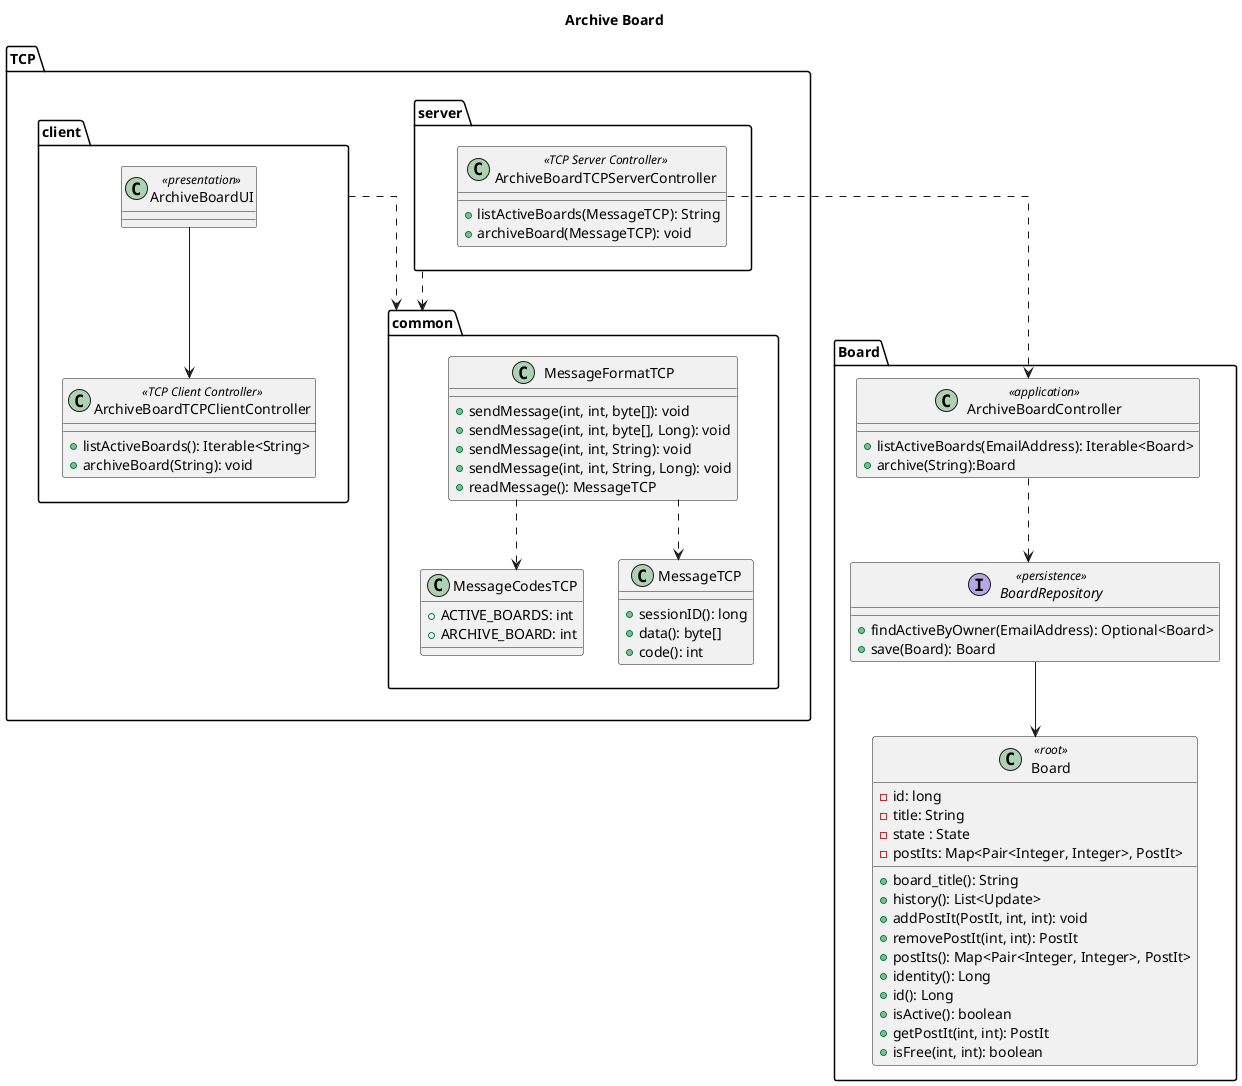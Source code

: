 @startuml
'https://plantuml.com/class-diagram
title Archive Board
top to bottom direction
skinparam linetype ortho



package Board {
class ArchiveBoardController << application >> {
      + listActiveBoards(EmailAddress): Iterable<Board>
      + archive(String):Board
    }
    class Board << root >>{
      - id: long
      - title: String
      - state : State
      - postIts: Map<Pair<Integer, Integer>, PostIt>
      + board_title(): String
      + history(): List<Update>
      + addPostIt(PostIt, int, int): void
      + removePostIt(int, int): PostIt
      + postIts(): Map<Pair<Integer, Integer>, PostIt>
      + identity(): Long
      + id(): Long
      + isActive(): boolean
      + getPostIt(int, int): PostIt
      + isFree(int, int): boolean
    }
    interface BoardRepository << persistence >> {
      + findActiveByOwner(EmailAddress): Optional<Board>
      + save(Board): Board
    }
}

package TCP.common {
    class MessageCodesTCP {
      + ACTIVE_BOARDS: int
      + ARCHIVE_BOARD: int
    }

    class MessageFormatTCP {
      + sendMessage(int, int, byte[]): void
      + sendMessage(int, int, byte[], Long): void
      + sendMessage(int, int, String): void
      + sendMessage(int, int, String, Long): void
      + readMessage(): MessageTCP
    }

    class MessageTCP {
      + sessionID(): long
      + data(): byte[]
      + code(): int
    }
}
package TCP.server {
    class ArchiveBoardTCPServerController << TCP Server Controller >> {
      + listActiveBoards(MessageTCP): String
      + archiveBoard(MessageTCP): void
    }
}

package TCP.client {
    class ArchiveBoardTCPClientController << TCP Client Controller >> {
      + listActiveBoards(): Iterable<String>
      + archiveBoard(String): void
    }

    class ArchiveBoardUI << presentation >> {
    }
}



ArchiveBoardController ..> BoardRepository
ArchiveBoardUI --> ArchiveBoardTCPClientController
TCP.client ..> TCP.common
TCP.server ..> TCP.common
MessageFormatTCP ..> MessageTCP
MessageFormatTCP ..> MessageCodesTCP
BoardRepository --> Board.Board
ArchiveBoardTCPServerController ..>ArchiveBoardController




@enduml